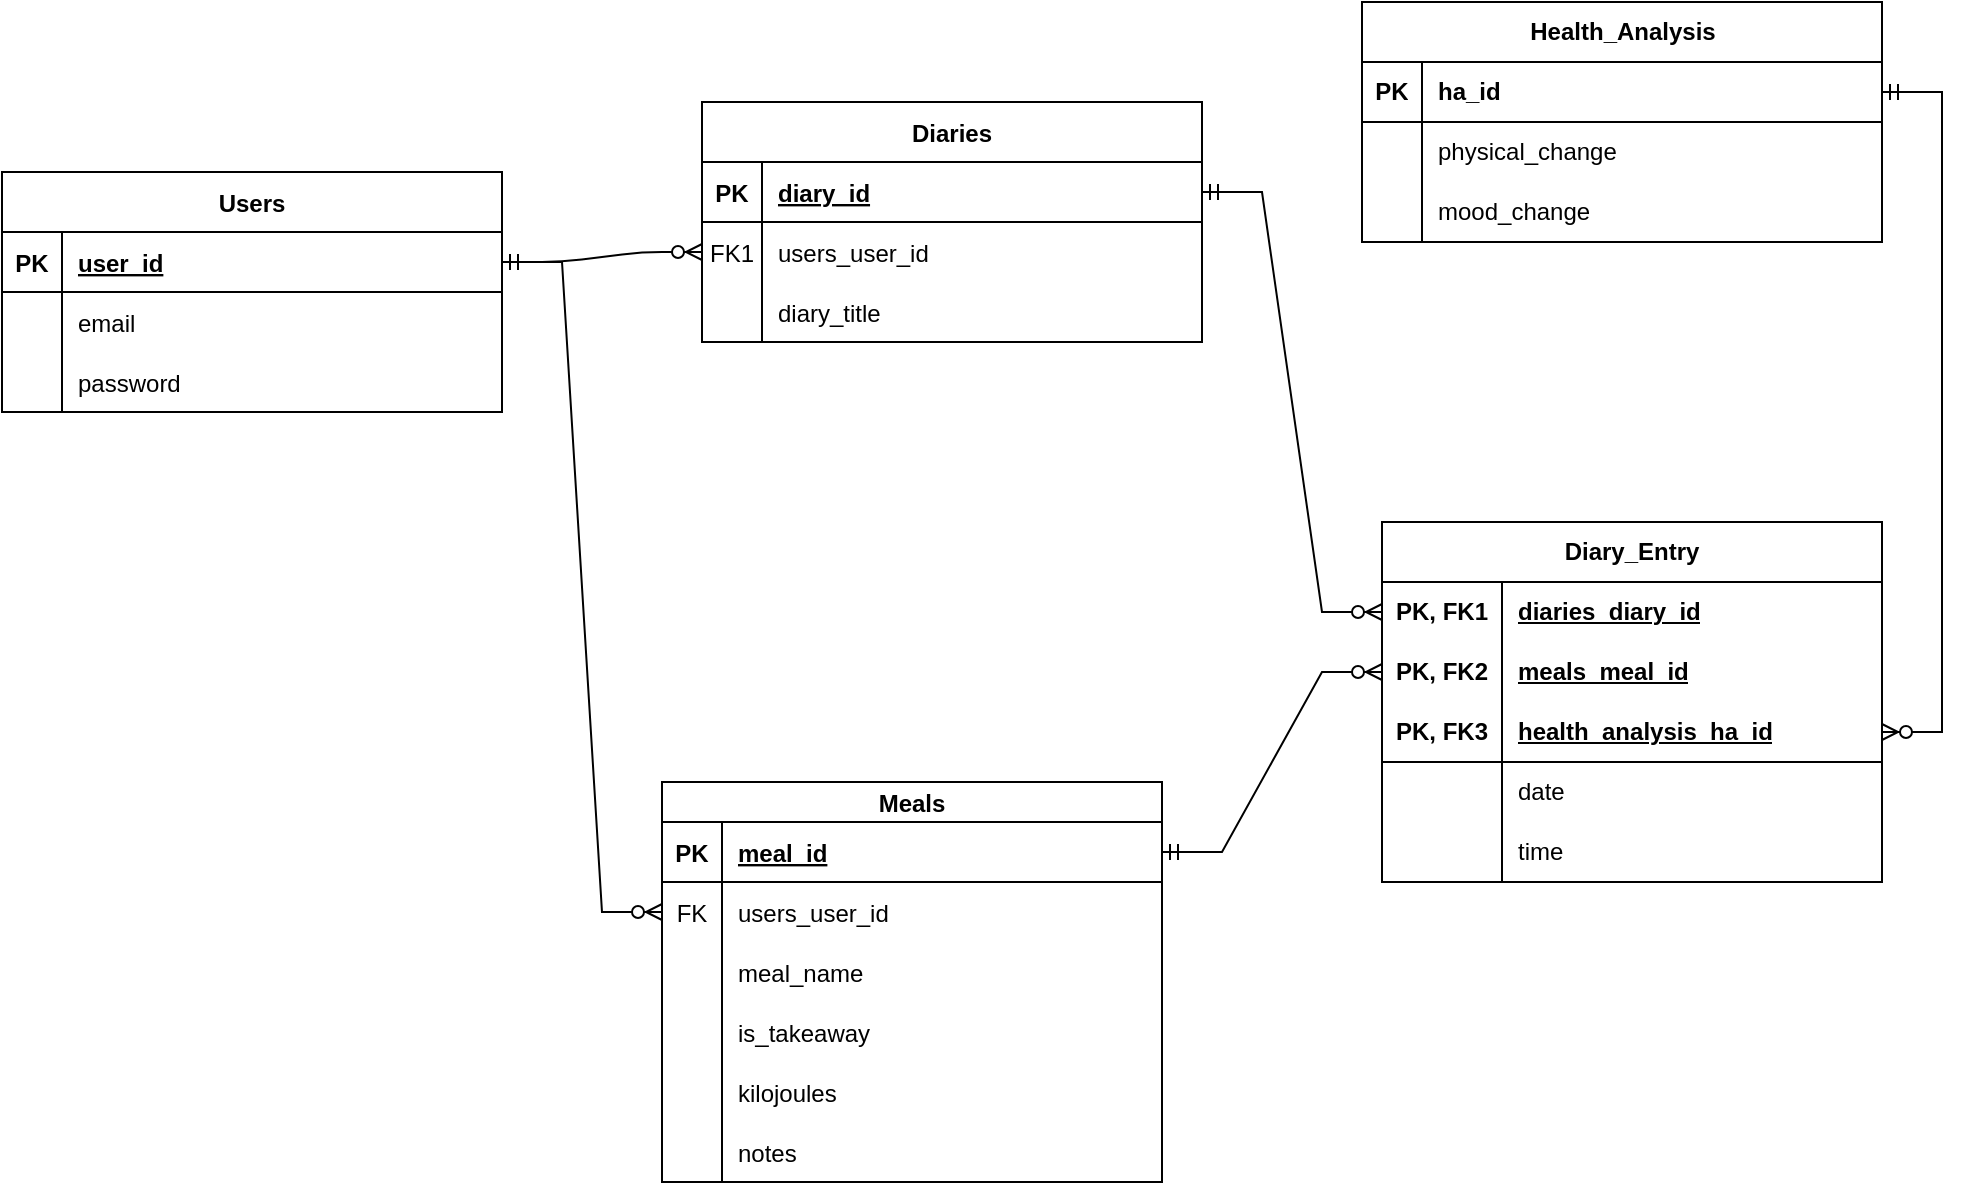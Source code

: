 <mxfile version="21.6.1" type="device">
  <diagram id="R2lEEEUBdFMjLlhIrx00" name="Page-1">
    <mxGraphModel dx="1036" dy="654" grid="1" gridSize="10" guides="1" tooltips="1" connect="1" arrows="1" fold="1" page="1" pageScale="1" pageWidth="1200" pageHeight="1920" math="0" shadow="0" extFonts="Permanent Marker^https://fonts.googleapis.com/css?family=Permanent+Marker">
      <root>
        <mxCell id="0" />
        <mxCell id="1" parent="0" />
        <mxCell id="C-vyLk0tnHw3VtMMgP7b-2" value="Meals" style="shape=table;startSize=20;container=1;collapsible=1;childLayout=tableLayout;fixedRows=1;rowLines=0;fontStyle=1;align=center;resizeLast=1;" parent="1" vertex="1">
          <mxGeometry x="380" y="410" width="250" height="200" as="geometry" />
        </mxCell>
        <mxCell id="C-vyLk0tnHw3VtMMgP7b-3" value="" style="shape=partialRectangle;collapsible=0;dropTarget=0;pointerEvents=0;fillColor=none;points=[[0,0.5],[1,0.5]];portConstraint=eastwest;top=0;left=0;right=0;bottom=1;" parent="C-vyLk0tnHw3VtMMgP7b-2" vertex="1">
          <mxGeometry y="20" width="250" height="30" as="geometry" />
        </mxCell>
        <mxCell id="C-vyLk0tnHw3VtMMgP7b-4" value="PK" style="shape=partialRectangle;overflow=hidden;connectable=0;fillColor=none;top=0;left=0;bottom=0;right=0;fontStyle=1;" parent="C-vyLk0tnHw3VtMMgP7b-3" vertex="1">
          <mxGeometry width="30" height="30" as="geometry">
            <mxRectangle width="30" height="30" as="alternateBounds" />
          </mxGeometry>
        </mxCell>
        <mxCell id="C-vyLk0tnHw3VtMMgP7b-5" value="meal_id" style="shape=partialRectangle;overflow=hidden;connectable=0;fillColor=none;top=0;left=0;bottom=0;right=0;align=left;spacingLeft=6;fontStyle=5;" parent="C-vyLk0tnHw3VtMMgP7b-3" vertex="1">
          <mxGeometry x="30" width="220" height="30" as="geometry">
            <mxRectangle width="220" height="30" as="alternateBounds" />
          </mxGeometry>
        </mxCell>
        <mxCell id="iECrlFZHLKlxeAQZ_g4E-14" style="shape=partialRectangle;collapsible=0;dropTarget=0;pointerEvents=0;fillColor=none;points=[[0,0.5],[1,0.5]];portConstraint=eastwest;top=0;left=0;right=0;bottom=0;" vertex="1" parent="C-vyLk0tnHw3VtMMgP7b-2">
          <mxGeometry y="50" width="250" height="30" as="geometry" />
        </mxCell>
        <mxCell id="iECrlFZHLKlxeAQZ_g4E-15" value="FK" style="shape=partialRectangle;overflow=hidden;connectable=0;fillColor=none;top=0;left=0;bottom=0;right=0;" vertex="1" parent="iECrlFZHLKlxeAQZ_g4E-14">
          <mxGeometry width="30" height="30" as="geometry">
            <mxRectangle width="30" height="30" as="alternateBounds" />
          </mxGeometry>
        </mxCell>
        <mxCell id="iECrlFZHLKlxeAQZ_g4E-16" value="users_user_id" style="shape=partialRectangle;overflow=hidden;connectable=0;fillColor=none;top=0;left=0;bottom=0;right=0;align=left;spacingLeft=6;" vertex="1" parent="iECrlFZHLKlxeAQZ_g4E-14">
          <mxGeometry x="30" width="220" height="30" as="geometry">
            <mxRectangle width="220" height="30" as="alternateBounds" />
          </mxGeometry>
        </mxCell>
        <mxCell id="ZtmTJs0BOwFXYT2ZxXpN-44" style="shape=partialRectangle;collapsible=0;dropTarget=0;pointerEvents=0;fillColor=none;points=[[0,0.5],[1,0.5]];portConstraint=eastwest;top=0;left=0;right=0;bottom=0;" parent="C-vyLk0tnHw3VtMMgP7b-2" vertex="1">
          <mxGeometry y="80" width="250" height="30" as="geometry" />
        </mxCell>
        <mxCell id="ZtmTJs0BOwFXYT2ZxXpN-45" style="shape=partialRectangle;overflow=hidden;connectable=0;fillColor=none;top=0;left=0;bottom=0;right=0;" parent="ZtmTJs0BOwFXYT2ZxXpN-44" vertex="1">
          <mxGeometry width="30" height="30" as="geometry">
            <mxRectangle width="30" height="30" as="alternateBounds" />
          </mxGeometry>
        </mxCell>
        <mxCell id="ZtmTJs0BOwFXYT2ZxXpN-46" value="meal_name" style="shape=partialRectangle;overflow=hidden;connectable=0;fillColor=none;top=0;left=0;bottom=0;right=0;align=left;spacingLeft=6;" parent="ZtmTJs0BOwFXYT2ZxXpN-44" vertex="1">
          <mxGeometry x="30" width="220" height="30" as="geometry">
            <mxRectangle width="220" height="30" as="alternateBounds" />
          </mxGeometry>
        </mxCell>
        <mxCell id="C-vyLk0tnHw3VtMMgP7b-9" value="" style="shape=partialRectangle;collapsible=0;dropTarget=0;pointerEvents=0;fillColor=none;points=[[0,0.5],[1,0.5]];portConstraint=eastwest;top=0;left=0;right=0;bottom=0;" parent="C-vyLk0tnHw3VtMMgP7b-2" vertex="1">
          <mxGeometry y="110" width="250" height="30" as="geometry" />
        </mxCell>
        <mxCell id="C-vyLk0tnHw3VtMMgP7b-10" value="" style="shape=partialRectangle;overflow=hidden;connectable=0;fillColor=none;top=0;left=0;bottom=0;right=0;" parent="C-vyLk0tnHw3VtMMgP7b-9" vertex="1">
          <mxGeometry width="30" height="30" as="geometry">
            <mxRectangle width="30" height="30" as="alternateBounds" />
          </mxGeometry>
        </mxCell>
        <mxCell id="C-vyLk0tnHw3VtMMgP7b-11" value="is_takeaway" style="shape=partialRectangle;overflow=hidden;connectable=0;fillColor=none;top=0;left=0;bottom=0;right=0;align=left;spacingLeft=6;" parent="C-vyLk0tnHw3VtMMgP7b-9" vertex="1">
          <mxGeometry x="30" width="220" height="30" as="geometry">
            <mxRectangle width="220" height="30" as="alternateBounds" />
          </mxGeometry>
        </mxCell>
        <mxCell id="ZtmTJs0BOwFXYT2ZxXpN-4" style="shape=partialRectangle;collapsible=0;dropTarget=0;pointerEvents=0;fillColor=none;points=[[0,0.5],[1,0.5]];portConstraint=eastwest;top=0;left=0;right=0;bottom=0;" parent="C-vyLk0tnHw3VtMMgP7b-2" vertex="1">
          <mxGeometry y="140" width="250" height="30" as="geometry" />
        </mxCell>
        <mxCell id="ZtmTJs0BOwFXYT2ZxXpN-5" style="shape=partialRectangle;overflow=hidden;connectable=0;fillColor=none;top=0;left=0;bottom=0;right=0;" parent="ZtmTJs0BOwFXYT2ZxXpN-4" vertex="1">
          <mxGeometry width="30" height="30" as="geometry">
            <mxRectangle width="30" height="30" as="alternateBounds" />
          </mxGeometry>
        </mxCell>
        <mxCell id="ZtmTJs0BOwFXYT2ZxXpN-6" value="kilojoules" style="shape=partialRectangle;overflow=hidden;connectable=0;fillColor=none;top=0;left=0;bottom=0;right=0;align=left;spacingLeft=6;" parent="ZtmTJs0BOwFXYT2ZxXpN-4" vertex="1">
          <mxGeometry x="30" width="220" height="30" as="geometry">
            <mxRectangle width="220" height="30" as="alternateBounds" />
          </mxGeometry>
        </mxCell>
        <mxCell id="ZtmTJs0BOwFXYT2ZxXpN-80" style="shape=partialRectangle;collapsible=0;dropTarget=0;pointerEvents=0;fillColor=none;points=[[0,0.5],[1,0.5]];portConstraint=eastwest;top=0;left=0;right=0;bottom=0;" parent="C-vyLk0tnHw3VtMMgP7b-2" vertex="1">
          <mxGeometry y="170" width="250" height="30" as="geometry" />
        </mxCell>
        <mxCell id="ZtmTJs0BOwFXYT2ZxXpN-81" style="shape=partialRectangle;overflow=hidden;connectable=0;fillColor=none;top=0;left=0;bottom=0;right=0;" parent="ZtmTJs0BOwFXYT2ZxXpN-80" vertex="1">
          <mxGeometry width="30" height="30" as="geometry">
            <mxRectangle width="30" height="30" as="alternateBounds" />
          </mxGeometry>
        </mxCell>
        <mxCell id="ZtmTJs0BOwFXYT2ZxXpN-82" value="notes" style="shape=partialRectangle;overflow=hidden;connectable=0;fillColor=none;top=0;left=0;bottom=0;right=0;align=left;spacingLeft=6;" parent="ZtmTJs0BOwFXYT2ZxXpN-80" vertex="1">
          <mxGeometry x="30" width="220" height="30" as="geometry">
            <mxRectangle width="220" height="30" as="alternateBounds" />
          </mxGeometry>
        </mxCell>
        <mxCell id="C-vyLk0tnHw3VtMMgP7b-13" value="Diaries" style="shape=table;startSize=30;container=1;collapsible=1;childLayout=tableLayout;fixedRows=1;rowLines=0;fontStyle=1;align=center;resizeLast=1;" parent="1" vertex="1">
          <mxGeometry x="400" y="70" width="250" height="120" as="geometry" />
        </mxCell>
        <mxCell id="C-vyLk0tnHw3VtMMgP7b-14" value="" style="shape=partialRectangle;collapsible=0;dropTarget=0;pointerEvents=0;fillColor=none;points=[[0,0.5],[1,0.5]];portConstraint=eastwest;top=0;left=0;right=0;bottom=1;" parent="C-vyLk0tnHw3VtMMgP7b-13" vertex="1">
          <mxGeometry y="30" width="250" height="30" as="geometry" />
        </mxCell>
        <mxCell id="C-vyLk0tnHw3VtMMgP7b-15" value="PK" style="shape=partialRectangle;overflow=hidden;connectable=0;fillColor=none;top=0;left=0;bottom=0;right=0;fontStyle=1;" parent="C-vyLk0tnHw3VtMMgP7b-14" vertex="1">
          <mxGeometry width="30" height="30" as="geometry">
            <mxRectangle width="30" height="30" as="alternateBounds" />
          </mxGeometry>
        </mxCell>
        <mxCell id="C-vyLk0tnHw3VtMMgP7b-16" value="diary_id" style="shape=partialRectangle;overflow=hidden;connectable=0;fillColor=none;top=0;left=0;bottom=0;right=0;align=left;spacingLeft=6;fontStyle=5;" parent="C-vyLk0tnHw3VtMMgP7b-14" vertex="1">
          <mxGeometry x="30" width="220" height="30" as="geometry">
            <mxRectangle width="220" height="30" as="alternateBounds" />
          </mxGeometry>
        </mxCell>
        <mxCell id="C-vyLk0tnHw3VtMMgP7b-20" value="" style="shape=partialRectangle;collapsible=0;dropTarget=0;pointerEvents=0;fillColor=none;points=[[0,0.5],[1,0.5]];portConstraint=eastwest;top=0;left=0;right=0;bottom=0;" parent="C-vyLk0tnHw3VtMMgP7b-13" vertex="1">
          <mxGeometry y="60" width="250" height="30" as="geometry" />
        </mxCell>
        <mxCell id="C-vyLk0tnHw3VtMMgP7b-21" value="FK1" style="shape=partialRectangle;overflow=hidden;connectable=0;fillColor=none;top=0;left=0;bottom=0;right=0;" parent="C-vyLk0tnHw3VtMMgP7b-20" vertex="1">
          <mxGeometry width="30" height="30" as="geometry">
            <mxRectangle width="30" height="30" as="alternateBounds" />
          </mxGeometry>
        </mxCell>
        <mxCell id="C-vyLk0tnHw3VtMMgP7b-22" value="users_user_id" style="shape=partialRectangle;overflow=hidden;connectable=0;fillColor=none;top=0;left=0;bottom=0;right=0;align=left;spacingLeft=6;" parent="C-vyLk0tnHw3VtMMgP7b-20" vertex="1">
          <mxGeometry x="30" width="220" height="30" as="geometry">
            <mxRectangle width="220" height="30" as="alternateBounds" />
          </mxGeometry>
        </mxCell>
        <mxCell id="iECrlFZHLKlxeAQZ_g4E-18" style="shape=partialRectangle;collapsible=0;dropTarget=0;pointerEvents=0;fillColor=none;points=[[0,0.5],[1,0.5]];portConstraint=eastwest;top=0;left=0;right=0;bottom=0;" vertex="1" parent="C-vyLk0tnHw3VtMMgP7b-13">
          <mxGeometry y="90" width="250" height="30" as="geometry" />
        </mxCell>
        <mxCell id="iECrlFZHLKlxeAQZ_g4E-19" style="shape=partialRectangle;overflow=hidden;connectable=0;fillColor=none;top=0;left=0;bottom=0;right=0;" vertex="1" parent="iECrlFZHLKlxeAQZ_g4E-18">
          <mxGeometry width="30" height="30" as="geometry">
            <mxRectangle width="30" height="30" as="alternateBounds" />
          </mxGeometry>
        </mxCell>
        <mxCell id="iECrlFZHLKlxeAQZ_g4E-20" value="diary_title" style="shape=partialRectangle;overflow=hidden;connectable=0;fillColor=none;top=0;left=0;bottom=0;right=0;align=left;spacingLeft=6;" vertex="1" parent="iECrlFZHLKlxeAQZ_g4E-18">
          <mxGeometry x="30" width="220" height="30" as="geometry">
            <mxRectangle width="220" height="30" as="alternateBounds" />
          </mxGeometry>
        </mxCell>
        <mxCell id="C-vyLk0tnHw3VtMMgP7b-23" value="Users" style="shape=table;startSize=30;container=1;collapsible=1;childLayout=tableLayout;fixedRows=1;rowLines=0;fontStyle=1;align=center;resizeLast=1;" parent="1" vertex="1">
          <mxGeometry x="50" y="105" width="250" height="120" as="geometry" />
        </mxCell>
        <mxCell id="C-vyLk0tnHw3VtMMgP7b-24" value="" style="shape=partialRectangle;collapsible=0;dropTarget=0;pointerEvents=0;fillColor=none;points=[[0,0.5],[1,0.5]];portConstraint=eastwest;top=0;left=0;right=0;bottom=1;" parent="C-vyLk0tnHw3VtMMgP7b-23" vertex="1">
          <mxGeometry y="30" width="250" height="30" as="geometry" />
        </mxCell>
        <mxCell id="C-vyLk0tnHw3VtMMgP7b-25" value="PK" style="shape=partialRectangle;overflow=hidden;connectable=0;fillColor=none;top=0;left=0;bottom=0;right=0;fontStyle=1;" parent="C-vyLk0tnHw3VtMMgP7b-24" vertex="1">
          <mxGeometry width="30" height="30" as="geometry">
            <mxRectangle width="30" height="30" as="alternateBounds" />
          </mxGeometry>
        </mxCell>
        <mxCell id="C-vyLk0tnHw3VtMMgP7b-26" value="user_id" style="shape=partialRectangle;overflow=hidden;connectable=0;fillColor=none;top=0;left=0;bottom=0;right=0;align=left;spacingLeft=6;fontStyle=5;" parent="C-vyLk0tnHw3VtMMgP7b-24" vertex="1">
          <mxGeometry x="30" width="220" height="30" as="geometry">
            <mxRectangle width="220" height="30" as="alternateBounds" />
          </mxGeometry>
        </mxCell>
        <mxCell id="C-vyLk0tnHw3VtMMgP7b-27" value="" style="shape=partialRectangle;collapsible=0;dropTarget=0;pointerEvents=0;fillColor=none;points=[[0,0.5],[1,0.5]];portConstraint=eastwest;top=0;left=0;right=0;bottom=0;" parent="C-vyLk0tnHw3VtMMgP7b-23" vertex="1">
          <mxGeometry y="60" width="250" height="30" as="geometry" />
        </mxCell>
        <mxCell id="C-vyLk0tnHw3VtMMgP7b-28" value="" style="shape=partialRectangle;overflow=hidden;connectable=0;fillColor=none;top=0;left=0;bottom=0;right=0;" parent="C-vyLk0tnHw3VtMMgP7b-27" vertex="1">
          <mxGeometry width="30" height="30" as="geometry">
            <mxRectangle width="30" height="30" as="alternateBounds" />
          </mxGeometry>
        </mxCell>
        <mxCell id="C-vyLk0tnHw3VtMMgP7b-29" value="email" style="shape=partialRectangle;overflow=hidden;connectable=0;fillColor=none;top=0;left=0;bottom=0;right=0;align=left;spacingLeft=6;" parent="C-vyLk0tnHw3VtMMgP7b-27" vertex="1">
          <mxGeometry x="30" width="220" height="30" as="geometry">
            <mxRectangle width="220" height="30" as="alternateBounds" />
          </mxGeometry>
        </mxCell>
        <mxCell id="ZtmTJs0BOwFXYT2ZxXpN-1" style="shape=partialRectangle;collapsible=0;dropTarget=0;pointerEvents=0;fillColor=none;points=[[0,0.5],[1,0.5]];portConstraint=eastwest;top=0;left=0;right=0;bottom=0;" parent="C-vyLk0tnHw3VtMMgP7b-23" vertex="1">
          <mxGeometry y="90" width="250" height="30" as="geometry" />
        </mxCell>
        <mxCell id="ZtmTJs0BOwFXYT2ZxXpN-2" style="shape=partialRectangle;overflow=hidden;connectable=0;fillColor=none;top=0;left=0;bottom=0;right=0;" parent="ZtmTJs0BOwFXYT2ZxXpN-1" vertex="1">
          <mxGeometry width="30" height="30" as="geometry">
            <mxRectangle width="30" height="30" as="alternateBounds" />
          </mxGeometry>
        </mxCell>
        <mxCell id="ZtmTJs0BOwFXYT2ZxXpN-3" value="password" style="shape=partialRectangle;overflow=hidden;connectable=0;fillColor=none;top=0;left=0;bottom=0;right=0;align=left;spacingLeft=6;" parent="ZtmTJs0BOwFXYT2ZxXpN-1" vertex="1">
          <mxGeometry x="30" width="220" height="30" as="geometry">
            <mxRectangle width="220" height="30" as="alternateBounds" />
          </mxGeometry>
        </mxCell>
        <mxCell id="ZtmTJs0BOwFXYT2ZxXpN-19" value="" style="edgeStyle=entityRelationEdgeStyle;endArrow=ERzeroToMany;startArrow=ERmandOne;endFill=1;startFill=0;exitX=1;exitY=0.5;exitDx=0;exitDy=0;" parent="1" source="C-vyLk0tnHw3VtMMgP7b-24" target="C-vyLk0tnHw3VtMMgP7b-20" edge="1">
          <mxGeometry width="100" height="100" relative="1" as="geometry">
            <mxPoint x="280" y="300" as="sourcePoint" />
            <mxPoint x="350" y="465" as="targetPoint" />
            <Array as="points">
              <mxPoint x="300" y="320" />
              <mxPoint x="320" y="350" />
              <mxPoint x="220" y="660" />
              <mxPoint x="220" y="660" />
            </Array>
          </mxGeometry>
        </mxCell>
        <mxCell id="ZtmTJs0BOwFXYT2ZxXpN-25" value="Health_Analysis" style="shape=table;startSize=30;container=1;collapsible=1;childLayout=tableLayout;fixedRows=1;rowLines=0;fontStyle=1;align=center;resizeLast=1;html=1;" parent="1" vertex="1">
          <mxGeometry x="730" y="20" width="260" height="120" as="geometry">
            <mxRectangle x="730" y="20" width="130" height="30" as="alternateBounds" />
          </mxGeometry>
        </mxCell>
        <mxCell id="ZtmTJs0BOwFXYT2ZxXpN-29" value="" style="shape=tableRow;horizontal=0;startSize=0;swimlaneHead=0;swimlaneBody=0;fillColor=none;collapsible=0;dropTarget=0;points=[[0,0.5],[1,0.5]];portConstraint=eastwest;top=0;left=0;right=0;bottom=1;fontStyle=1" parent="ZtmTJs0BOwFXYT2ZxXpN-25" vertex="1">
          <mxGeometry y="30" width="260" height="30" as="geometry" />
        </mxCell>
        <mxCell id="ZtmTJs0BOwFXYT2ZxXpN-30" value="PK" style="shape=partialRectangle;connectable=0;fillColor=none;top=0;left=0;bottom=0;right=0;editable=1;overflow=hidden;whiteSpace=wrap;html=1;fontStyle=1" parent="ZtmTJs0BOwFXYT2ZxXpN-29" vertex="1">
          <mxGeometry width="30" height="30" as="geometry">
            <mxRectangle width="30" height="30" as="alternateBounds" />
          </mxGeometry>
        </mxCell>
        <mxCell id="ZtmTJs0BOwFXYT2ZxXpN-31" value="ha_id" style="shape=partialRectangle;connectable=0;fillColor=none;top=0;left=0;bottom=0;right=0;align=left;spacingLeft=6;overflow=hidden;whiteSpace=wrap;html=1;fontStyle=1" parent="ZtmTJs0BOwFXYT2ZxXpN-29" vertex="1">
          <mxGeometry x="30" width="230" height="30" as="geometry">
            <mxRectangle width="230" height="30" as="alternateBounds" />
          </mxGeometry>
        </mxCell>
        <mxCell id="ZtmTJs0BOwFXYT2ZxXpN-32" value="" style="shape=tableRow;horizontal=0;startSize=0;swimlaneHead=0;swimlaneBody=0;fillColor=none;collapsible=0;dropTarget=0;points=[[0,0.5],[1,0.5]];portConstraint=eastwest;top=0;left=0;right=0;bottom=0;" parent="ZtmTJs0BOwFXYT2ZxXpN-25" vertex="1">
          <mxGeometry y="60" width="260" height="30" as="geometry" />
        </mxCell>
        <mxCell id="ZtmTJs0BOwFXYT2ZxXpN-33" value="" style="shape=partialRectangle;connectable=0;fillColor=none;top=0;left=0;bottom=0;right=0;editable=1;overflow=hidden;whiteSpace=wrap;html=1;" parent="ZtmTJs0BOwFXYT2ZxXpN-32" vertex="1">
          <mxGeometry width="30" height="30" as="geometry">
            <mxRectangle width="30" height="30" as="alternateBounds" />
          </mxGeometry>
        </mxCell>
        <mxCell id="ZtmTJs0BOwFXYT2ZxXpN-34" value="physical_change" style="shape=partialRectangle;connectable=0;fillColor=none;top=0;left=0;bottom=0;right=0;align=left;spacingLeft=6;overflow=hidden;whiteSpace=wrap;html=1;" parent="ZtmTJs0BOwFXYT2ZxXpN-32" vertex="1">
          <mxGeometry x="30" width="230" height="30" as="geometry">
            <mxRectangle width="230" height="30" as="alternateBounds" />
          </mxGeometry>
        </mxCell>
        <mxCell id="ZtmTJs0BOwFXYT2ZxXpN-35" value="" style="shape=tableRow;horizontal=0;startSize=0;swimlaneHead=0;swimlaneBody=0;fillColor=none;collapsible=0;dropTarget=0;points=[[0,0.5],[1,0.5]];portConstraint=eastwest;top=0;left=0;right=0;bottom=0;" parent="ZtmTJs0BOwFXYT2ZxXpN-25" vertex="1">
          <mxGeometry y="90" width="260" height="30" as="geometry" />
        </mxCell>
        <mxCell id="ZtmTJs0BOwFXYT2ZxXpN-36" value="" style="shape=partialRectangle;connectable=0;fillColor=none;top=0;left=0;bottom=0;right=0;editable=1;overflow=hidden;whiteSpace=wrap;html=1;" parent="ZtmTJs0BOwFXYT2ZxXpN-35" vertex="1">
          <mxGeometry width="30" height="30" as="geometry">
            <mxRectangle width="30" height="30" as="alternateBounds" />
          </mxGeometry>
        </mxCell>
        <mxCell id="ZtmTJs0BOwFXYT2ZxXpN-37" value="mood_change" style="shape=partialRectangle;connectable=0;fillColor=none;top=0;left=0;bottom=0;right=0;align=left;spacingLeft=6;overflow=hidden;whiteSpace=wrap;html=1;" parent="ZtmTJs0BOwFXYT2ZxXpN-35" vertex="1">
          <mxGeometry x="30" width="230" height="30" as="geometry">
            <mxRectangle width="230" height="30" as="alternateBounds" />
          </mxGeometry>
        </mxCell>
        <mxCell id="x33j0RsHWamgghoti8Lh-1" value="Diary_Entry" style="shape=table;startSize=30;container=1;collapsible=1;childLayout=tableLayout;fixedRows=1;rowLines=0;fontStyle=1;align=center;resizeLast=1;html=1;whiteSpace=wrap;" parent="1" vertex="1">
          <mxGeometry x="740" y="280" width="250" height="180" as="geometry" />
        </mxCell>
        <mxCell id="x33j0RsHWamgghoti8Lh-2" value="" style="shape=tableRow;horizontal=0;startSize=0;swimlaneHead=0;swimlaneBody=0;fillColor=none;collapsible=0;dropTarget=0;points=[[0,0.5],[1,0.5]];portConstraint=eastwest;top=0;left=0;right=0;bottom=0;html=1;" parent="x33j0RsHWamgghoti8Lh-1" vertex="1">
          <mxGeometry y="30" width="250" height="30" as="geometry" />
        </mxCell>
        <mxCell id="x33j0RsHWamgghoti8Lh-3" value="PK, FK1" style="shape=partialRectangle;connectable=0;fillColor=none;top=0;left=0;bottom=0;right=0;fontStyle=1;overflow=hidden;html=1;whiteSpace=wrap;" parent="x33j0RsHWamgghoti8Lh-2" vertex="1">
          <mxGeometry width="60" height="30" as="geometry">
            <mxRectangle width="60" height="30" as="alternateBounds" />
          </mxGeometry>
        </mxCell>
        <mxCell id="x33j0RsHWamgghoti8Lh-4" value="diaries_diary_id" style="shape=partialRectangle;connectable=0;fillColor=none;top=0;left=0;bottom=0;right=0;align=left;spacingLeft=6;fontStyle=5;overflow=hidden;html=1;whiteSpace=wrap;" parent="x33j0RsHWamgghoti8Lh-2" vertex="1">
          <mxGeometry x="60" width="190" height="30" as="geometry">
            <mxRectangle width="190" height="30" as="alternateBounds" />
          </mxGeometry>
        </mxCell>
        <mxCell id="x33j0RsHWamgghoti8Lh-5" value="" style="shape=tableRow;horizontal=0;startSize=0;swimlaneHead=0;swimlaneBody=0;fillColor=none;collapsible=0;dropTarget=0;points=[[0,0.5],[1,0.5]];portConstraint=eastwest;top=0;left=0;right=0;bottom=0;html=1;" parent="x33j0RsHWamgghoti8Lh-1" vertex="1">
          <mxGeometry y="60" width="250" height="30" as="geometry" />
        </mxCell>
        <mxCell id="x33j0RsHWamgghoti8Lh-6" value="PK, FK2" style="shape=partialRectangle;connectable=0;fillColor=none;top=0;left=0;bottom=0;right=0;fontStyle=1;overflow=hidden;html=1;whiteSpace=wrap;" parent="x33j0RsHWamgghoti8Lh-5" vertex="1">
          <mxGeometry width="60" height="30" as="geometry">
            <mxRectangle width="60" height="30" as="alternateBounds" />
          </mxGeometry>
        </mxCell>
        <mxCell id="x33j0RsHWamgghoti8Lh-7" value="meals_meal_id" style="shape=partialRectangle;connectable=0;fillColor=none;top=0;left=0;bottom=0;right=0;align=left;spacingLeft=6;fontStyle=5;overflow=hidden;html=1;whiteSpace=wrap;" parent="x33j0RsHWamgghoti8Lh-5" vertex="1">
          <mxGeometry x="60" width="190" height="30" as="geometry">
            <mxRectangle width="190" height="30" as="alternateBounds" />
          </mxGeometry>
        </mxCell>
        <mxCell id="iECrlFZHLKlxeAQZ_g4E-10" style="shape=tableRow;horizontal=0;startSize=0;swimlaneHead=0;swimlaneBody=0;fillColor=none;collapsible=0;dropTarget=0;points=[[0,0.5],[1,0.5]];portConstraint=eastwest;top=0;left=0;right=0;bottom=1;html=1;" vertex="1" parent="x33j0RsHWamgghoti8Lh-1">
          <mxGeometry y="90" width="250" height="30" as="geometry" />
        </mxCell>
        <mxCell id="iECrlFZHLKlxeAQZ_g4E-11" value="PK, FK3" style="shape=partialRectangle;connectable=0;fillColor=none;top=0;left=0;bottom=0;right=0;fontStyle=1;overflow=hidden;html=1;whiteSpace=wrap;" vertex="1" parent="iECrlFZHLKlxeAQZ_g4E-10">
          <mxGeometry width="60" height="30" as="geometry">
            <mxRectangle width="60" height="30" as="alternateBounds" />
          </mxGeometry>
        </mxCell>
        <mxCell id="iECrlFZHLKlxeAQZ_g4E-12" value="health_analysis_ha_id" style="shape=partialRectangle;connectable=0;fillColor=none;top=0;left=0;bottom=0;right=0;align=left;spacingLeft=6;fontStyle=5;overflow=hidden;html=1;whiteSpace=wrap;" vertex="1" parent="iECrlFZHLKlxeAQZ_g4E-10">
          <mxGeometry x="60" width="190" height="30" as="geometry">
            <mxRectangle width="190" height="30" as="alternateBounds" />
          </mxGeometry>
        </mxCell>
        <mxCell id="iECrlFZHLKlxeAQZ_g4E-4" style="shape=tableRow;horizontal=0;startSize=0;swimlaneHead=0;swimlaneBody=0;fillColor=none;collapsible=0;dropTarget=0;points=[[0,0.5],[1,0.5]];portConstraint=eastwest;top=0;left=0;right=0;bottom=0;html=1;swimlaneLine=1;strokeColor=default;" vertex="1" parent="x33j0RsHWamgghoti8Lh-1">
          <mxGeometry y="120" width="250" height="30" as="geometry" />
        </mxCell>
        <mxCell id="iECrlFZHLKlxeAQZ_g4E-5" style="shape=partialRectangle;connectable=0;fillColor=none;top=0;left=0;bottom=0;right=0;fontStyle=1;overflow=hidden;html=1;whiteSpace=wrap;" vertex="1" parent="iECrlFZHLKlxeAQZ_g4E-4">
          <mxGeometry width="60" height="30" as="geometry">
            <mxRectangle width="60" height="30" as="alternateBounds" />
          </mxGeometry>
        </mxCell>
        <mxCell id="iECrlFZHLKlxeAQZ_g4E-6" value="date" style="shape=partialRectangle;connectable=0;fillColor=none;top=0;left=0;bottom=0;right=0;align=left;spacingLeft=6;fontStyle=0;overflow=hidden;html=1;whiteSpace=wrap;" vertex="1" parent="iECrlFZHLKlxeAQZ_g4E-4">
          <mxGeometry x="60" width="190" height="30" as="geometry">
            <mxRectangle width="190" height="30" as="alternateBounds" />
          </mxGeometry>
        </mxCell>
        <mxCell id="iECrlFZHLKlxeAQZ_g4E-7" style="shape=tableRow;horizontal=0;startSize=0;swimlaneHead=0;swimlaneBody=0;fillColor=none;collapsible=0;dropTarget=0;points=[[0,0.5],[1,0.5]];portConstraint=eastwest;top=0;left=0;right=0;bottom=0;html=1;swimlaneLine=1;strokeColor=default;" vertex="1" parent="x33j0RsHWamgghoti8Lh-1">
          <mxGeometry y="150" width="250" height="30" as="geometry" />
        </mxCell>
        <mxCell id="iECrlFZHLKlxeAQZ_g4E-8" style="shape=partialRectangle;connectable=0;fillColor=none;top=0;left=0;bottom=0;right=0;fontStyle=1;overflow=hidden;html=1;whiteSpace=wrap;" vertex="1" parent="iECrlFZHLKlxeAQZ_g4E-7">
          <mxGeometry width="60" height="30" as="geometry">
            <mxRectangle width="60" height="30" as="alternateBounds" />
          </mxGeometry>
        </mxCell>
        <mxCell id="iECrlFZHLKlxeAQZ_g4E-9" value="time" style="shape=partialRectangle;connectable=0;fillColor=none;top=0;left=0;bottom=0;right=0;align=left;spacingLeft=6;fontStyle=0;overflow=hidden;html=1;whiteSpace=wrap;" vertex="1" parent="iECrlFZHLKlxeAQZ_g4E-7">
          <mxGeometry x="60" width="190" height="30" as="geometry">
            <mxRectangle width="190" height="30" as="alternateBounds" />
          </mxGeometry>
        </mxCell>
        <mxCell id="x33j0RsHWamgghoti8Lh-14" value="" style="edgeStyle=entityRelationEdgeStyle;fontSize=12;html=1;endArrow=ERzeroToMany;startArrow=ERmandOne;rounded=0;" parent="1" source="C-vyLk0tnHw3VtMMgP7b-3" target="x33j0RsHWamgghoti8Lh-5" edge="1">
          <mxGeometry width="100" height="100" relative="1" as="geometry">
            <mxPoint x="630" y="420" as="sourcePoint" />
            <mxPoint x="730" y="320" as="targetPoint" />
          </mxGeometry>
        </mxCell>
        <mxCell id="x33j0RsHWamgghoti8Lh-15" value="" style="edgeStyle=entityRelationEdgeStyle;fontSize=12;html=1;endArrow=ERzeroToMany;startArrow=ERmandOne;rounded=0;" parent="1" source="C-vyLk0tnHw3VtMMgP7b-14" target="x33j0RsHWamgghoti8Lh-2" edge="1">
          <mxGeometry width="100" height="100" relative="1" as="geometry">
            <mxPoint x="430" y="400" as="sourcePoint" />
            <mxPoint x="530" y="300" as="targetPoint" />
            <Array as="points">
              <mxPoint x="570" y="310" />
            </Array>
          </mxGeometry>
        </mxCell>
        <mxCell id="iECrlFZHLKlxeAQZ_g4E-13" value="" style="edgeStyle=entityRelationEdgeStyle;fontSize=12;html=1;endArrow=ERzeroToMany;startArrow=ERmandOne;rounded=0;" edge="1" parent="1" source="ZtmTJs0BOwFXYT2ZxXpN-29" target="iECrlFZHLKlxeAQZ_g4E-10">
          <mxGeometry width="100" height="100" relative="1" as="geometry">
            <mxPoint x="1030" y="280" as="sourcePoint" />
            <mxPoint x="1130" y="180" as="targetPoint" />
            <Array as="points">
              <mxPoint x="1490" y="110" />
            </Array>
          </mxGeometry>
        </mxCell>
        <mxCell id="iECrlFZHLKlxeAQZ_g4E-17" value="" style="edgeStyle=entityRelationEdgeStyle;fontSize=12;html=1;endArrow=ERzeroToMany;startArrow=ERmandOne;rounded=0;" edge="1" parent="1" source="C-vyLk0tnHw3VtMMgP7b-24" target="iECrlFZHLKlxeAQZ_g4E-14">
          <mxGeometry width="100" height="100" relative="1" as="geometry">
            <mxPoint x="480" y="390" as="sourcePoint" />
            <mxPoint x="580" y="290" as="targetPoint" />
            <Array as="points">
              <mxPoint x="380" y="280" />
            </Array>
          </mxGeometry>
        </mxCell>
      </root>
    </mxGraphModel>
  </diagram>
</mxfile>
